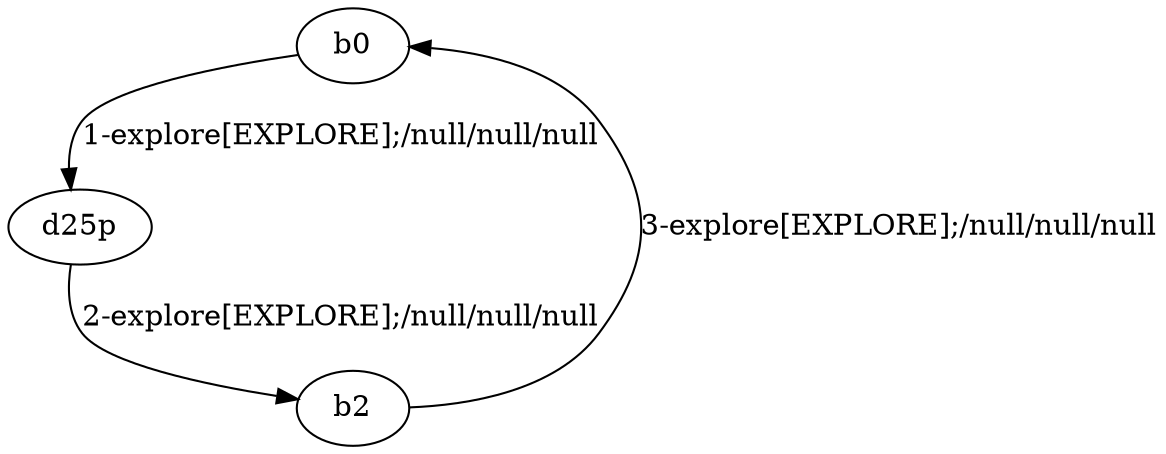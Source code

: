 # Total number of goals covered by this test: 1
# b2 --> b0

digraph g {
"b0" -> "d25p" [label = "1-explore[EXPLORE];/null/null/null"];
"d25p" -> "b2" [label = "2-explore[EXPLORE];/null/null/null"];
"b2" -> "b0" [label = "3-explore[EXPLORE];/null/null/null"];
}